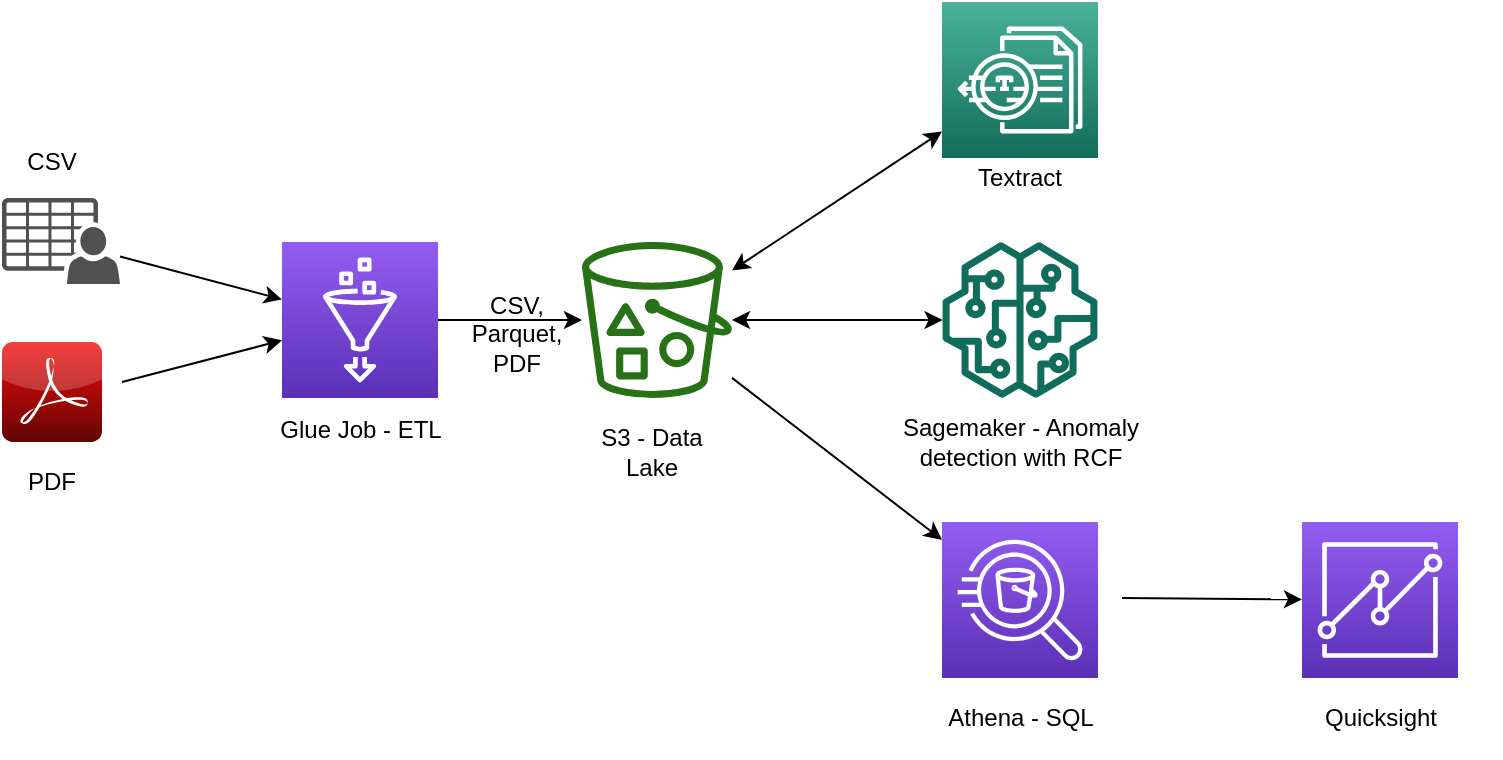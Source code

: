 <mxfile version="12.4.8" type="device"><diagram id="hyeevuHxHX-_ZudSQDww" name="Page-1"><mxGraphModel dx="1186" dy="716" grid="1" gridSize="10" guides="1" tooltips="1" connect="1" arrows="1" fold="1" page="1" pageScale="1" pageWidth="850" pageHeight="1100" math="0" shadow="0"><root><mxCell id="0"/><mxCell id="1" parent="0"/><mxCell id="rZDqVYZUcvapH7xbAnyX-1" value="" style="outlineConnect=0;fontColor=#232F3E;gradientColor=#4AB29A;gradientDirection=north;fillColor=#116D5B;strokeColor=#ffffff;dashed=0;verticalLabelPosition=bottom;verticalAlign=top;align=center;html=1;fontSize=12;fontStyle=0;aspect=fixed;shape=mxgraph.aws4.resourceIcon;resIcon=mxgraph.aws4.textract;" vertex="1" parent="1"><mxGeometry x="530" y="40" width="78" height="78" as="geometry"/></mxCell><mxCell id="rZDqVYZUcvapH7xbAnyX-2" value="" style="outlineConnect=0;fontColor=#232F3E;gradientColor=none;fillColor=#116D5B;strokeColor=none;dashed=0;verticalLabelPosition=bottom;verticalAlign=top;align=center;html=1;fontSize=12;fontStyle=0;aspect=fixed;pointerEvents=1;shape=mxgraph.aws4.sagemaker_model;" vertex="1" parent="1"><mxGeometry x="530" y="160" width="78" height="78" as="geometry"/></mxCell><mxCell id="rZDqVYZUcvapH7xbAnyX-3" value="" style="outlineConnect=0;fontColor=#232F3E;gradientColor=#945DF2;gradientDirection=north;fillColor=#5A30B5;strokeColor=#ffffff;dashed=0;verticalLabelPosition=bottom;verticalAlign=top;align=center;html=1;fontSize=12;fontStyle=0;aspect=fixed;shape=mxgraph.aws4.resourceIcon;resIcon=mxgraph.aws4.athena;" vertex="1" parent="1"><mxGeometry x="530" y="300" width="78" height="78" as="geometry"/></mxCell><mxCell id="rZDqVYZUcvapH7xbAnyX-4" value="" style="outlineConnect=0;fontColor=#232F3E;gradientColor=#945DF2;gradientDirection=north;fillColor=#5A30B5;strokeColor=#ffffff;dashed=0;verticalLabelPosition=bottom;verticalAlign=top;align=center;html=1;fontSize=12;fontStyle=0;aspect=fixed;shape=mxgraph.aws4.resourceIcon;resIcon=mxgraph.aws4.glue;" vertex="1" parent="1"><mxGeometry x="200" y="160" width="78" height="78" as="geometry"/></mxCell><mxCell id="rZDqVYZUcvapH7xbAnyX-5" value="" style="outlineConnect=0;fontColor=#232F3E;gradientColor=none;fillColor=#277116;strokeColor=none;dashed=0;verticalLabelPosition=bottom;verticalAlign=top;align=center;html=1;fontSize=12;fontStyle=0;aspect=fixed;pointerEvents=1;shape=mxgraph.aws4.bucket_with_objects;" vertex="1" parent="1"><mxGeometry x="350" y="160" width="75" height="78" as="geometry"/></mxCell><mxCell id="rZDqVYZUcvapH7xbAnyX-6" value="" style="pointerEvents=1;shadow=0;dashed=0;html=1;strokeColor=none;fillColor=#505050;labelPosition=center;verticalLabelPosition=bottom;verticalAlign=top;outlineConnect=0;align=center;shape=mxgraph.office.users.csv_file;" vertex="1" parent="1"><mxGeometry x="60" y="138" width="59" height="43" as="geometry"/></mxCell><mxCell id="rZDqVYZUcvapH7xbAnyX-8" value="" style="dashed=0;outlineConnect=0;html=1;align=center;labelPosition=center;verticalLabelPosition=bottom;verticalAlign=top;shape=mxgraph.webicons.adobe_pdf;fillColor=#F40C0C;gradientColor=#610603" vertex="1" parent="1"><mxGeometry x="60" y="210" width="50" height="50" as="geometry"/></mxCell><mxCell id="rZDqVYZUcvapH7xbAnyX-10" value="" style="endArrow=classic;html=1;" edge="1" parent="1" source="rZDqVYZUcvapH7xbAnyX-6" target="rZDqVYZUcvapH7xbAnyX-4"><mxGeometry width="50" height="50" relative="1" as="geometry"><mxPoint x="60" y="440" as="sourcePoint"/><mxPoint x="110" y="390" as="targetPoint"/></mxGeometry></mxCell><mxCell id="rZDqVYZUcvapH7xbAnyX-11" value="" style="endArrow=classic;html=1;" edge="1" parent="1" target="rZDqVYZUcvapH7xbAnyX-4"><mxGeometry width="50" height="50" relative="1" as="geometry"><mxPoint x="120" y="230" as="sourcePoint"/><mxPoint x="210" y="198.696" as="targetPoint"/></mxGeometry></mxCell><mxCell id="rZDqVYZUcvapH7xbAnyX-12" value="CSV" style="text;html=1;strokeColor=none;fillColor=none;align=center;verticalAlign=middle;whiteSpace=wrap;rounded=0;" vertex="1" parent="1"><mxGeometry x="65" y="110" width="40" height="20" as="geometry"/></mxCell><mxCell id="rZDqVYZUcvapH7xbAnyX-15" value="" style="endArrow=classic;html=1;" edge="1" parent="1" source="rZDqVYZUcvapH7xbAnyX-4" target="rZDqVYZUcvapH7xbAnyX-5"><mxGeometry width="50" height="50" relative="1" as="geometry"><mxPoint x="130" y="240" as="sourcePoint"/><mxPoint x="210" y="219.16" as="targetPoint"/></mxGeometry></mxCell><mxCell id="rZDqVYZUcvapH7xbAnyX-16" value="PDF" style="text;html=1;strokeColor=none;fillColor=none;align=center;verticalAlign=middle;whiteSpace=wrap;rounded=0;" vertex="1" parent="1"><mxGeometry x="65" y="270" width="40" height="20" as="geometry"/></mxCell><mxCell id="rZDqVYZUcvapH7xbAnyX-17" value="Glue Job - ETL" style="text;html=1;strokeColor=none;fillColor=none;align=center;verticalAlign=middle;whiteSpace=wrap;rounded=0;" vertex="1" parent="1"><mxGeometry x="188.5" y="238" width="101" height="32" as="geometry"/></mxCell><mxCell id="rZDqVYZUcvapH7xbAnyX-18" value="S3 - Data Lake" style="text;html=1;strokeColor=none;fillColor=none;align=center;verticalAlign=middle;whiteSpace=wrap;rounded=0;" vertex="1" parent="1"><mxGeometry x="345" y="250" width="80" height="30" as="geometry"/></mxCell><mxCell id="rZDqVYZUcvapH7xbAnyX-20" value="" style="endArrow=classic;html=1;" edge="1" parent="1" source="rZDqVYZUcvapH7xbAnyX-5" target="rZDqVYZUcvapH7xbAnyX-3"><mxGeometry width="50" height="50" relative="1" as="geometry"><mxPoint x="435" y="184.207" as="sourcePoint"/><mxPoint x="540" y="114.785" as="targetPoint"/></mxGeometry></mxCell><mxCell id="rZDqVYZUcvapH7xbAnyX-23" value="CSV, Parquet, PDF" style="text;html=1;strokeColor=none;fillColor=none;align=center;verticalAlign=middle;whiteSpace=wrap;rounded=0;" vertex="1" parent="1"><mxGeometry x="289.5" y="181" width="55" height="50" as="geometry"/></mxCell><mxCell id="rZDqVYZUcvapH7xbAnyX-24" value="Textract" style="text;html=1;strokeColor=none;fillColor=none;align=center;verticalAlign=middle;whiteSpace=wrap;rounded=0;" vertex="1" parent="1"><mxGeometry x="549" y="118" width="40" height="20" as="geometry"/></mxCell><mxCell id="rZDqVYZUcvapH7xbAnyX-25" value="Sagemaker - Anomaly detection with RCF" style="text;html=1;strokeColor=none;fillColor=none;align=center;verticalAlign=middle;whiteSpace=wrap;rounded=0;" vertex="1" parent="1"><mxGeometry x="508.5" y="240" width="121" height="40" as="geometry"/></mxCell><mxCell id="rZDqVYZUcvapH7xbAnyX-26" value="Athena - SQL" style="text;html=1;strokeColor=none;fillColor=none;align=center;verticalAlign=middle;whiteSpace=wrap;rounded=0;" vertex="1" parent="1"><mxGeometry x="508.5" y="378" width="121" height="40" as="geometry"/></mxCell><mxCell id="rZDqVYZUcvapH7xbAnyX-27" value="" style="outlineConnect=0;fontColor=#232F3E;gradientColor=#945DF2;gradientDirection=north;fillColor=#5A30B5;strokeColor=#ffffff;dashed=0;verticalLabelPosition=bottom;verticalAlign=top;align=center;html=1;fontSize=12;fontStyle=0;aspect=fixed;shape=mxgraph.aws4.resourceIcon;resIcon=mxgraph.aws4.quicksight;" vertex="1" parent="1"><mxGeometry x="710" y="300" width="78" height="78" as="geometry"/></mxCell><mxCell id="rZDqVYZUcvapH7xbAnyX-28" value="Quicksight" style="text;html=1;strokeColor=none;fillColor=none;align=center;verticalAlign=middle;whiteSpace=wrap;rounded=0;" vertex="1" parent="1"><mxGeometry x="688.5" y="378" width="121" height="40" as="geometry"/></mxCell><mxCell id="rZDqVYZUcvapH7xbAnyX-29" value="" style="endArrow=classic;html=1;" edge="1" parent="1" target="rZDqVYZUcvapH7xbAnyX-27"><mxGeometry width="50" height="50" relative="1" as="geometry"><mxPoint x="620" y="338" as="sourcePoint"/><mxPoint x="540" y="314.992" as="targetPoint"/></mxGeometry></mxCell><mxCell id="rZDqVYZUcvapH7xbAnyX-33" value="" style="endArrow=classic;startArrow=classic;html=1;" edge="1" parent="1" source="rZDqVYZUcvapH7xbAnyX-5" target="rZDqVYZUcvapH7xbAnyX-1"><mxGeometry width="50" height="50" relative="1" as="geometry"><mxPoint x="458.5" y="145" as="sourcePoint"/><mxPoint x="508.5" y="95" as="targetPoint"/></mxGeometry></mxCell><mxCell id="rZDqVYZUcvapH7xbAnyX-35" value="" style="endArrow=classic;startArrow=classic;html=1;" edge="1" parent="1" source="rZDqVYZUcvapH7xbAnyX-5" target="rZDqVYZUcvapH7xbAnyX-2"><mxGeometry width="50" height="50" relative="1" as="geometry"><mxPoint x="458.5" y="210" as="sourcePoint"/><mxPoint x="508.5" y="160" as="targetPoint"/></mxGeometry></mxCell></root></mxGraphModel></diagram></mxfile>